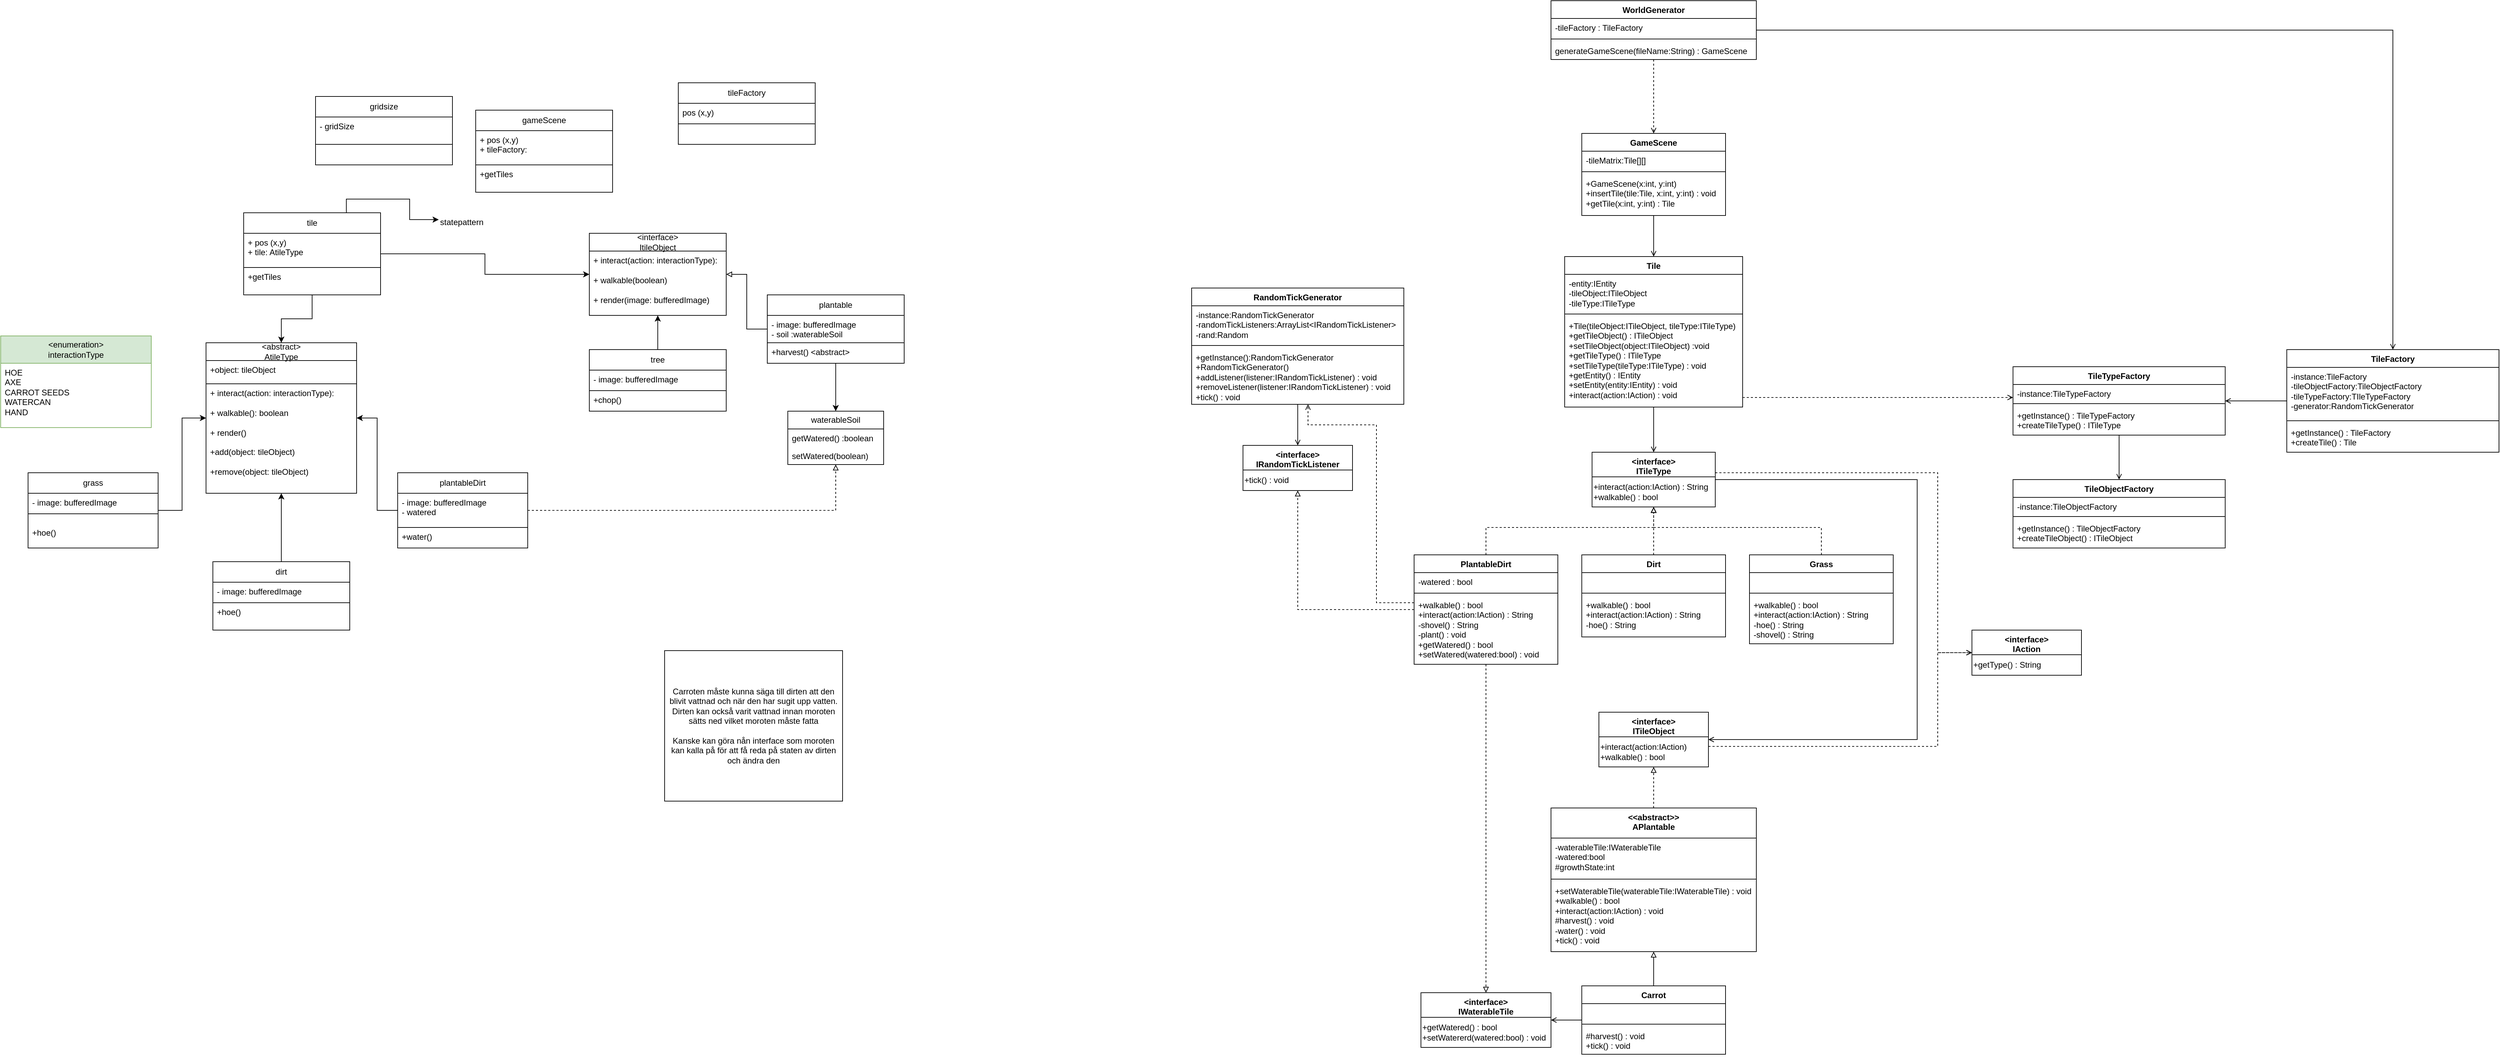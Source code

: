 <mxfile version="24.9.3">
  <diagram name="Sida-1" id="Y1j0zhgqOLCsYzoXeZtR">
    <mxGraphModel dx="4018" dy="2911" grid="1" gridSize="10" guides="1" tooltips="1" connect="1" arrows="1" fold="1" page="1" pageScale="1" pageWidth="827" pageHeight="1169" math="0" shadow="0">
      <root>
        <mxCell id="0" />
        <mxCell id="1" parent="0" />
        <mxCell id="sIzIB-XZMuE6dHfO2kSs-16" value="&lt;div&gt;&amp;lt;abstract&amp;gt;&lt;br&gt;&lt;/div&gt;&lt;div&gt;AtileType&lt;/div&gt;" style="swimlane;fontStyle=0;childLayout=stackLayout;horizontal=1;startSize=26;fillColor=none;horizontalStack=0;resizeParent=1;resizeParentMax=0;resizeLast=0;collapsible=1;marginBottom=0;whiteSpace=wrap;html=1;" parent="1" vertex="1">
          <mxGeometry x="20" y="490" width="220" height="220" as="geometry" />
        </mxCell>
        <mxCell id="sIzIB-XZMuE6dHfO2kSs-78" value="+object: tileObject" style="text;strokeColor=none;fillColor=none;align=left;verticalAlign=top;spacingLeft=4;spacingRight=4;overflow=hidden;rotatable=0;points=[[0,0.5],[1,0.5]];portConstraint=eastwest;whiteSpace=wrap;html=1;" parent="sIzIB-XZMuE6dHfO2kSs-16" vertex="1">
          <mxGeometry y="26" width="220" height="34" as="geometry" />
        </mxCell>
        <mxCell id="sIzIB-XZMuE6dHfO2kSs-17" value="+ interact(action: interactionType):&lt;div&gt;&lt;br&gt;&lt;/div&gt;&lt;div&gt;+ walkable(): boolean&lt;br&gt;&lt;/div&gt;&lt;div&gt;&lt;br&gt;&lt;/div&gt;&lt;div&gt;+ render()&lt;br&gt;&lt;/div&gt;&lt;div&gt;&lt;br&gt;&lt;/div&gt;&lt;div&gt;+add(object: tileObject)&lt;/div&gt;&lt;div&gt;&lt;br&gt;&lt;/div&gt;&lt;div&gt;+remove(object: tileObject)&lt;/div&gt;&lt;div&gt;&lt;br&gt;&lt;/div&gt;&lt;div&gt;&lt;br&gt;&lt;/div&gt;" style="text;strokeColor=default;fillColor=none;align=left;verticalAlign=top;spacingLeft=4;spacingRight=4;overflow=hidden;rotatable=0;points=[[0,0.5],[1,0.5]];portConstraint=eastwest;whiteSpace=wrap;html=1;" parent="sIzIB-XZMuE6dHfO2kSs-16" vertex="1">
          <mxGeometry y="60" width="220" height="160" as="geometry" />
        </mxCell>
        <mxCell id="sIzIB-XZMuE6dHfO2kSs-32" style="edgeStyle=orthogonalEdgeStyle;rounded=0;orthogonalLoop=1;jettySize=auto;html=1;" parent="1" source="sIzIB-XZMuE6dHfO2kSs-30" target="sIzIB-XZMuE6dHfO2kSs-16" edge="1">
          <mxGeometry relative="1" as="geometry" />
        </mxCell>
        <mxCell id="WeTuNVZqNts5gVV0klB0-11" style="edgeStyle=orthogonalEdgeStyle;rounded=0;orthogonalLoop=1;jettySize=auto;html=1;endArrow=block;endFill=0;dashed=1;" parent="1" source="sIzIB-XZMuE6dHfO2kSs-30" target="WeTuNVZqNts5gVV0klB0-5" edge="1">
          <mxGeometry relative="1" as="geometry" />
        </mxCell>
        <mxCell id="sIzIB-XZMuE6dHfO2kSs-30" value="plantableDirt" style="swimlane;fontStyle=0;childLayout=stackLayout;horizontal=1;startSize=30;fillColor=none;horizontalStack=0;resizeParent=1;resizeParentMax=0;resizeLast=0;collapsible=1;marginBottom=0;whiteSpace=wrap;html=1;" parent="1" vertex="1">
          <mxGeometry x="300" y="680" width="190" height="110" as="geometry" />
        </mxCell>
        <mxCell id="sIzIB-XZMuE6dHfO2kSs-38" value="&lt;div&gt;- image: bufferedImage&lt;/div&gt;&lt;div&gt;- watered&lt;br&gt;&lt;/div&gt;" style="text;strokeColor=default;fillColor=none;align=left;verticalAlign=top;spacingLeft=4;spacingRight=4;overflow=hidden;rotatable=0;points=[[0,0.5],[1,0.5]];portConstraint=eastwest;whiteSpace=wrap;html=1;" parent="sIzIB-XZMuE6dHfO2kSs-30" vertex="1">
          <mxGeometry y="30" width="190" height="50" as="geometry" />
        </mxCell>
        <mxCell id="sIzIB-XZMuE6dHfO2kSs-37" value="&lt;div&gt;+water()&lt;br&gt;&lt;/div&gt;&lt;div&gt;&lt;br&gt;&lt;br&gt;&lt;/div&gt;" style="text;strokeColor=default;fillColor=none;align=left;verticalAlign=top;spacingLeft=4;spacingRight=4;overflow=hidden;rotatable=0;points=[[0,0.5],[1,0.5]];portConstraint=eastwest;whiteSpace=wrap;html=1;" parent="sIzIB-XZMuE6dHfO2kSs-30" vertex="1">
          <mxGeometry y="80" width="190" height="30" as="geometry" />
        </mxCell>
        <mxCell id="sIzIB-XZMuE6dHfO2kSs-42" style="edgeStyle=orthogonalEdgeStyle;rounded=0;orthogonalLoop=1;jettySize=auto;html=1;" parent="1" source="sIzIB-XZMuE6dHfO2kSs-39" target="sIzIB-XZMuE6dHfO2kSs-16" edge="1">
          <mxGeometry relative="1" as="geometry" />
        </mxCell>
        <mxCell id="sIzIB-XZMuE6dHfO2kSs-39" value="dirt" style="swimlane;fontStyle=0;childLayout=stackLayout;horizontal=1;startSize=30;fillColor=none;horizontalStack=0;resizeParent=1;resizeParentMax=0;resizeLast=0;collapsible=1;marginBottom=0;whiteSpace=wrap;html=1;" parent="1" vertex="1">
          <mxGeometry x="30" y="810" width="200" height="100" as="geometry" />
        </mxCell>
        <mxCell id="sIzIB-XZMuE6dHfO2kSs-40" value="&lt;div&gt;- image: bufferedImage&lt;/div&gt;" style="text;strokeColor=default;fillColor=none;align=left;verticalAlign=top;spacingLeft=4;spacingRight=4;overflow=hidden;rotatable=0;points=[[0,0.5],[1,0.5]];portConstraint=eastwest;whiteSpace=wrap;html=1;" parent="sIzIB-XZMuE6dHfO2kSs-39" vertex="1">
          <mxGeometry y="30" width="200" height="30" as="geometry" />
        </mxCell>
        <mxCell id="sIzIB-XZMuE6dHfO2kSs-41" value="&lt;div&gt;+hoe()&lt;br&gt;&lt;/div&gt;&lt;div&gt;&lt;br&gt;&lt;br&gt;&lt;/div&gt;" style="text;strokeColor=default;fillColor=none;align=left;verticalAlign=top;spacingLeft=4;spacingRight=4;overflow=hidden;rotatable=0;points=[[0,0.5],[1,0.5]];portConstraint=eastwest;whiteSpace=wrap;html=1;" parent="sIzIB-XZMuE6dHfO2kSs-39" vertex="1">
          <mxGeometry y="60" width="200" height="40" as="geometry" />
        </mxCell>
        <mxCell id="sIzIB-XZMuE6dHfO2kSs-46" style="edgeStyle=orthogonalEdgeStyle;rounded=0;orthogonalLoop=1;jettySize=auto;html=1;" parent="1" source="sIzIB-XZMuE6dHfO2kSs-43" target="sIzIB-XZMuE6dHfO2kSs-16" edge="1">
          <mxGeometry relative="1" as="geometry" />
        </mxCell>
        <mxCell id="sIzIB-XZMuE6dHfO2kSs-43" value="grass" style="swimlane;fontStyle=0;childLayout=stackLayout;horizontal=1;startSize=30;fillColor=none;horizontalStack=0;resizeParent=1;resizeParentMax=0;resizeLast=0;collapsible=1;marginBottom=0;whiteSpace=wrap;html=1;" parent="1" vertex="1">
          <mxGeometry x="-240" y="680" width="190" height="110" as="geometry" />
        </mxCell>
        <mxCell id="sIzIB-XZMuE6dHfO2kSs-44" value="&lt;div&gt;- image: bufferedImage&lt;/div&gt;" style="text;strokeColor=default;fillColor=none;align=left;verticalAlign=top;spacingLeft=4;spacingRight=4;overflow=hidden;rotatable=0;points=[[0,0.5],[1,0.5]];portConstraint=eastwest;whiteSpace=wrap;html=1;" parent="sIzIB-XZMuE6dHfO2kSs-43" vertex="1">
          <mxGeometry y="30" width="190" height="30" as="geometry" />
        </mxCell>
        <mxCell id="sIzIB-XZMuE6dHfO2kSs-45" value="&lt;br&gt;&lt;div&gt;+hoe()&lt;br&gt;&lt;/div&gt;&lt;div&gt;&lt;br&gt;&lt;br&gt;&lt;/div&gt;" style="text;strokeColor=default;fillColor=none;align=left;verticalAlign=top;spacingLeft=4;spacingRight=4;overflow=hidden;rotatable=0;points=[[0,0.5],[1,0.5]];portConstraint=eastwest;whiteSpace=wrap;html=1;" parent="sIzIB-XZMuE6dHfO2kSs-43" vertex="1">
          <mxGeometry y="60" width="190" height="50" as="geometry" />
        </mxCell>
        <mxCell id="sIzIB-XZMuE6dHfO2kSs-47" value="&lt;div&gt;&amp;lt;interface&amp;gt;&lt;br&gt;&lt;/div&gt;&lt;div&gt;ItileObject&lt;/div&gt;" style="swimlane;fontStyle=0;childLayout=stackLayout;horizontal=1;startSize=26;fillColor=none;horizontalStack=0;resizeParent=1;resizeParentMax=0;resizeLast=0;collapsible=1;marginBottom=0;whiteSpace=wrap;html=1;" parent="1" vertex="1">
          <mxGeometry x="580" y="330" width="200" height="120" as="geometry" />
        </mxCell>
        <mxCell id="sIzIB-XZMuE6dHfO2kSs-48" value="+ interact(action: interactionType):&lt;div&gt;&lt;br&gt;&lt;/div&gt;&lt;div&gt;+ walkable(boolean)&lt;/div&gt;&lt;div&gt;&lt;br&gt;&lt;/div&gt;&lt;div&gt;+ render(image: bufferedImage)&lt;br&gt;&lt;/div&gt;" style="text;strokeColor=none;fillColor=none;align=left;verticalAlign=top;spacingLeft=4;spacingRight=4;overflow=hidden;rotatable=0;points=[[0,0.5],[1,0.5]];portConstraint=eastwest;whiteSpace=wrap;html=1;" parent="sIzIB-XZMuE6dHfO2kSs-47" vertex="1">
          <mxGeometry y="26" width="200" height="94" as="geometry" />
        </mxCell>
        <mxCell id="sIzIB-XZMuE6dHfO2kSs-52" style="edgeStyle=orthogonalEdgeStyle;rounded=0;orthogonalLoop=1;jettySize=auto;html=1;endArrow=block;endFill=0;" parent="1" source="sIzIB-XZMuE6dHfO2kSs-49" target="sIzIB-XZMuE6dHfO2kSs-47" edge="1">
          <mxGeometry relative="1" as="geometry" />
        </mxCell>
        <mxCell id="WeTuNVZqNts5gVV0klB0-9" style="edgeStyle=orthogonalEdgeStyle;rounded=0;orthogonalLoop=1;jettySize=auto;html=1;" parent="1" source="sIzIB-XZMuE6dHfO2kSs-49" target="WeTuNVZqNts5gVV0klB0-5" edge="1">
          <mxGeometry relative="1" as="geometry" />
        </mxCell>
        <mxCell id="sIzIB-XZMuE6dHfO2kSs-49" value="plantable" style="swimlane;fontStyle=0;childLayout=stackLayout;horizontal=1;startSize=30;fillColor=none;horizontalStack=0;resizeParent=1;resizeParentMax=0;resizeLast=0;collapsible=1;marginBottom=0;whiteSpace=wrap;html=1;" parent="1" vertex="1">
          <mxGeometry x="840" y="420" width="200" height="100" as="geometry" />
        </mxCell>
        <mxCell id="sIzIB-XZMuE6dHfO2kSs-50" value="&lt;div&gt;- image: bufferedImage&lt;/div&gt;&lt;div&gt;- soil :waterableSoil&lt;/div&gt;" style="text;strokeColor=default;fillColor=none;align=left;verticalAlign=top;spacingLeft=4;spacingRight=4;overflow=hidden;rotatable=0;points=[[0,0.5],[1,0.5]];portConstraint=eastwest;whiteSpace=wrap;html=1;" parent="sIzIB-XZMuE6dHfO2kSs-49" vertex="1">
          <mxGeometry y="30" width="200" height="40" as="geometry" />
        </mxCell>
        <mxCell id="sIzIB-XZMuE6dHfO2kSs-51" value="&lt;div&gt;+harvest() &amp;lt;abstract&amp;gt;&lt;br&gt;&lt;/div&gt;&lt;div&gt;&lt;br&gt;&lt;br&gt;&lt;/div&gt;" style="text;strokeColor=default;fillColor=none;align=left;verticalAlign=top;spacingLeft=4;spacingRight=4;overflow=hidden;rotatable=0;points=[[0,0.5],[1,0.5]];portConstraint=eastwest;whiteSpace=wrap;html=1;" parent="sIzIB-XZMuE6dHfO2kSs-49" vertex="1">
          <mxGeometry y="70" width="200" height="30" as="geometry" />
        </mxCell>
        <mxCell id="sIzIB-XZMuE6dHfO2kSs-56" style="edgeStyle=orthogonalEdgeStyle;rounded=0;orthogonalLoop=1;jettySize=auto;html=1;" parent="1" source="sIzIB-XZMuE6dHfO2kSs-53" target="sIzIB-XZMuE6dHfO2kSs-47" edge="1">
          <mxGeometry relative="1" as="geometry" />
        </mxCell>
        <mxCell id="sIzIB-XZMuE6dHfO2kSs-53" value="tree" style="swimlane;fontStyle=0;childLayout=stackLayout;horizontal=1;startSize=30;fillColor=none;horizontalStack=0;resizeParent=1;resizeParentMax=0;resizeLast=0;collapsible=1;marginBottom=0;whiteSpace=wrap;html=1;" parent="1" vertex="1">
          <mxGeometry x="580" y="500" width="200" height="90" as="geometry" />
        </mxCell>
        <mxCell id="sIzIB-XZMuE6dHfO2kSs-54" value="&lt;div&gt;- image: bufferedImage&lt;/div&gt;" style="text;strokeColor=default;fillColor=none;align=left;verticalAlign=top;spacingLeft=4;spacingRight=4;overflow=hidden;rotatable=0;points=[[0,0.5],[1,0.5]];portConstraint=eastwest;whiteSpace=wrap;html=1;" parent="sIzIB-XZMuE6dHfO2kSs-53" vertex="1">
          <mxGeometry y="30" width="200" height="30" as="geometry" />
        </mxCell>
        <mxCell id="sIzIB-XZMuE6dHfO2kSs-55" value="&lt;div&gt;+chop()&lt;br&gt;&lt;/div&gt;&lt;div&gt;&lt;br&gt;&lt;br&gt;&lt;/div&gt;" style="text;strokeColor=default;fillColor=none;align=left;verticalAlign=top;spacingLeft=4;spacingRight=4;overflow=hidden;rotatable=0;points=[[0,0.5],[1,0.5]];portConstraint=eastwest;whiteSpace=wrap;html=1;" parent="sIzIB-XZMuE6dHfO2kSs-53" vertex="1">
          <mxGeometry y="60" width="200" height="30" as="geometry" />
        </mxCell>
        <mxCell id="sIzIB-XZMuE6dHfO2kSs-57" value="&amp;lt;enumeration&amp;gt;&lt;br&gt;&lt;div&gt;interactionType&lt;/div&gt;" style="swimlane;fontStyle=0;childLayout=stackLayout;horizontal=1;startSize=40;fillColor=#d5e8d4;horizontalStack=0;resizeParent=1;resizeParentMax=0;resizeLast=0;collapsible=1;marginBottom=0;whiteSpace=wrap;html=1;strokeColor=#82b366;" parent="1" vertex="1">
          <mxGeometry x="-280" y="480" width="220" height="134" as="geometry" />
        </mxCell>
        <mxCell id="sIzIB-XZMuE6dHfO2kSs-58" value="&lt;div&gt;HOE&lt;/div&gt;&lt;div&gt;AXE&lt;/div&gt;&lt;div&gt;CARROT SEEDS&lt;/div&gt;&lt;div&gt;WATERCAN&lt;/div&gt;&lt;div&gt;HAND&lt;br&gt;&lt;/div&gt;" style="text;strokeColor=none;fillColor=none;align=left;verticalAlign=top;spacingLeft=4;spacingRight=4;overflow=hidden;rotatable=0;points=[[0,0.5],[1,0.5]];portConstraint=eastwest;whiteSpace=wrap;html=1;" parent="sIzIB-XZMuE6dHfO2kSs-57" vertex="1">
          <mxGeometry y="40" width="220" height="94" as="geometry" />
        </mxCell>
        <mxCell id="sIzIB-XZMuE6dHfO2kSs-66" value="gameScene" style="swimlane;fontStyle=0;childLayout=stackLayout;horizontal=1;startSize=30;fillColor=none;horizontalStack=0;resizeParent=1;resizeParentMax=0;resizeLast=0;collapsible=1;marginBottom=0;whiteSpace=wrap;html=1;" parent="1" vertex="1">
          <mxGeometry x="414" y="150" width="200" height="120" as="geometry" />
        </mxCell>
        <mxCell id="sIzIB-XZMuE6dHfO2kSs-67" value="&lt;div&gt;+ pos (x,y)&lt;/div&gt;&lt;div&gt;+ tileFactory:&lt;br&gt;&lt;/div&gt;" style="text;strokeColor=default;fillColor=none;align=left;verticalAlign=top;spacingLeft=4;spacingRight=4;overflow=hidden;rotatable=0;points=[[0,0.5],[1,0.5]];portConstraint=eastwest;whiteSpace=wrap;html=1;" parent="sIzIB-XZMuE6dHfO2kSs-66" vertex="1">
          <mxGeometry y="30" width="200" height="50" as="geometry" />
        </mxCell>
        <mxCell id="sIzIB-XZMuE6dHfO2kSs-68" value="&lt;div&gt;+getTiles&lt;/div&gt;&lt;div&gt;&lt;br&gt;&lt;/div&gt;" style="text;strokeColor=default;fillColor=none;align=left;verticalAlign=top;spacingLeft=4;spacingRight=4;overflow=hidden;rotatable=0;points=[[0,0.5],[1,0.5]];portConstraint=eastwest;whiteSpace=wrap;html=1;" parent="sIzIB-XZMuE6dHfO2kSs-66" vertex="1">
          <mxGeometry y="80" width="200" height="40" as="geometry" />
        </mxCell>
        <mxCell id="sIzIB-XZMuE6dHfO2kSs-69" value="gridsize" style="swimlane;fontStyle=0;childLayout=stackLayout;horizontal=1;startSize=30;fillColor=none;horizontalStack=0;resizeParent=1;resizeParentMax=0;resizeLast=0;collapsible=1;marginBottom=0;whiteSpace=wrap;html=1;" parent="1" vertex="1">
          <mxGeometry x="180" y="130" width="200" height="100" as="geometry" />
        </mxCell>
        <mxCell id="sIzIB-XZMuE6dHfO2kSs-70" value="- gridSize" style="text;strokeColor=default;fillColor=none;align=left;verticalAlign=top;spacingLeft=4;spacingRight=4;overflow=hidden;rotatable=0;points=[[0,0.5],[1,0.5]];portConstraint=eastwest;whiteSpace=wrap;html=1;" parent="sIzIB-XZMuE6dHfO2kSs-69" vertex="1">
          <mxGeometry y="30" width="200" height="40" as="geometry" />
        </mxCell>
        <mxCell id="sIzIB-XZMuE6dHfO2kSs-71" value="&lt;div&gt;&lt;br&gt;&lt;/div&gt;&lt;div&gt;&lt;br&gt;&lt;br&gt;&lt;/div&gt;" style="text;strokeColor=default;fillColor=none;align=left;verticalAlign=top;spacingLeft=4;spacingRight=4;overflow=hidden;rotatable=0;points=[[0,0.5],[1,0.5]];portConstraint=eastwest;whiteSpace=wrap;html=1;" parent="sIzIB-XZMuE6dHfO2kSs-69" vertex="1">
          <mxGeometry y="70" width="200" height="30" as="geometry" />
        </mxCell>
        <mxCell id="sIzIB-XZMuE6dHfO2kSs-72" value="tileFactory" style="swimlane;fontStyle=0;childLayout=stackLayout;horizontal=1;startSize=30;fillColor=none;horizontalStack=0;resizeParent=1;resizeParentMax=0;resizeLast=0;collapsible=1;marginBottom=0;whiteSpace=wrap;html=1;" parent="1" vertex="1">
          <mxGeometry x="710" y="110" width="200" height="90" as="geometry" />
        </mxCell>
        <mxCell id="sIzIB-XZMuE6dHfO2kSs-73" value="pos (x,y)" style="text;strokeColor=default;fillColor=none;align=left;verticalAlign=top;spacingLeft=4;spacingRight=4;overflow=hidden;rotatable=0;points=[[0,0.5],[1,0.5]];portConstraint=eastwest;whiteSpace=wrap;html=1;" parent="sIzIB-XZMuE6dHfO2kSs-72" vertex="1">
          <mxGeometry y="30" width="200" height="30" as="geometry" />
        </mxCell>
        <mxCell id="sIzIB-XZMuE6dHfO2kSs-74" value="" style="text;strokeColor=default;fillColor=none;align=left;verticalAlign=top;spacingLeft=4;spacingRight=4;overflow=hidden;rotatable=0;points=[[0,0.5],[1,0.5]];portConstraint=eastwest;whiteSpace=wrap;html=1;" parent="sIzIB-XZMuE6dHfO2kSs-72" vertex="1">
          <mxGeometry y="60" width="200" height="30" as="geometry" />
        </mxCell>
        <mxCell id="sIzIB-XZMuE6dHfO2kSs-85" style="edgeStyle=orthogonalEdgeStyle;rounded=0;orthogonalLoop=1;jettySize=auto;html=1;exitX=0.75;exitY=0;exitDx=0;exitDy=0;" parent="1" source="sIzIB-XZMuE6dHfO2kSs-82" target="sIzIB-XZMuE6dHfO2kSs-86" edge="1">
          <mxGeometry relative="1" as="geometry">
            <mxPoint x="450" y="430" as="targetPoint" />
          </mxGeometry>
        </mxCell>
        <mxCell id="sIzIB-XZMuE6dHfO2kSs-87" style="edgeStyle=orthogonalEdgeStyle;rounded=0;orthogonalLoop=1;jettySize=auto;html=1;" parent="1" source="sIzIB-XZMuE6dHfO2kSs-82" target="sIzIB-XZMuE6dHfO2kSs-16" edge="1">
          <mxGeometry relative="1" as="geometry" />
        </mxCell>
        <mxCell id="sIzIB-XZMuE6dHfO2kSs-88" style="edgeStyle=orthogonalEdgeStyle;rounded=0;orthogonalLoop=1;jettySize=auto;html=1;" parent="1" source="sIzIB-XZMuE6dHfO2kSs-82" target="sIzIB-XZMuE6dHfO2kSs-47" edge="1">
          <mxGeometry relative="1" as="geometry" />
        </mxCell>
        <mxCell id="sIzIB-XZMuE6dHfO2kSs-82" value="tile" style="swimlane;fontStyle=0;childLayout=stackLayout;horizontal=1;startSize=30;fillColor=none;horizontalStack=0;resizeParent=1;resizeParentMax=0;resizeLast=0;collapsible=1;marginBottom=0;whiteSpace=wrap;html=1;" parent="1" vertex="1">
          <mxGeometry x="75" y="300" width="200" height="120" as="geometry" />
        </mxCell>
        <mxCell id="sIzIB-XZMuE6dHfO2kSs-83" value="&lt;div&gt;+ pos (x,y)&lt;/div&gt;&lt;div&gt;+ tile: AtileType&lt;br&gt;&lt;/div&gt;" style="text;strokeColor=default;fillColor=none;align=left;verticalAlign=top;spacingLeft=4;spacingRight=4;overflow=hidden;rotatable=0;points=[[0,0.5],[1,0.5]];portConstraint=eastwest;whiteSpace=wrap;html=1;" parent="sIzIB-XZMuE6dHfO2kSs-82" vertex="1">
          <mxGeometry y="30" width="200" height="50" as="geometry" />
        </mxCell>
        <mxCell id="sIzIB-XZMuE6dHfO2kSs-84" value="&lt;div&gt;+getTiles&lt;/div&gt;&lt;div&gt;&lt;br&gt;&lt;/div&gt;" style="text;strokeColor=default;fillColor=none;align=left;verticalAlign=top;spacingLeft=4;spacingRight=4;overflow=hidden;rotatable=0;points=[[0,0.5],[1,0.5]];portConstraint=eastwest;whiteSpace=wrap;html=1;" parent="sIzIB-XZMuE6dHfO2kSs-82" vertex="1">
          <mxGeometry y="80" width="200" height="40" as="geometry" />
        </mxCell>
        <mxCell id="sIzIB-XZMuE6dHfO2kSs-86" value="statepattern" style="text;html=1;whiteSpace=wrap;overflow=hidden;rounded=0;" parent="1" vertex="1">
          <mxGeometry x="360" y="300" width="180" height="20" as="geometry" />
        </mxCell>
        <mxCell id="WeTuNVZqNts5gVV0klB0-1" value="Carroten måste kunna säga till dirten att den blivit vattnad och när den har sugit upp vatten. Dirten kan också varit vattnad innan moroten sätts ned vilket moroten måste fatta&lt;div&gt;&lt;br&gt;&lt;/div&gt;&lt;div&gt;Kanske kan göra nån interface som moroten kan kalla på för att få reda på staten av dirten och ändra den&lt;/div&gt;" style="rounded=0;whiteSpace=wrap;html=1;" parent="1" vertex="1">
          <mxGeometry x="690" y="940" width="260" height="220" as="geometry" />
        </mxCell>
        <mxCell id="WeTuNVZqNts5gVV0klB0-5" value="waterableSoil" style="swimlane;fontStyle=0;childLayout=stackLayout;horizontal=1;startSize=26;fillColor=none;horizontalStack=0;resizeParent=1;resizeParentMax=0;resizeLast=0;collapsible=1;marginBottom=0;whiteSpace=wrap;html=1;" parent="1" vertex="1">
          <mxGeometry x="870" y="590" width="140" height="78" as="geometry" />
        </mxCell>
        <mxCell id="WeTuNVZqNts5gVV0klB0-6" value="getWatered() :boolean" style="text;strokeColor=none;fillColor=none;align=left;verticalAlign=top;spacingLeft=4;spacingRight=4;overflow=hidden;rotatable=0;points=[[0,0.5],[1,0.5]];portConstraint=eastwest;whiteSpace=wrap;html=1;" parent="WeTuNVZqNts5gVV0klB0-5" vertex="1">
          <mxGeometry y="26" width="140" height="26" as="geometry" />
        </mxCell>
        <mxCell id="WeTuNVZqNts5gVV0klB0-7" value="setWatered(boolean)" style="text;strokeColor=none;fillColor=none;align=left;verticalAlign=top;spacingLeft=4;spacingRight=4;overflow=hidden;rotatable=0;points=[[0,0.5],[1,0.5]];portConstraint=eastwest;whiteSpace=wrap;html=1;" parent="WeTuNVZqNts5gVV0klB0-5" vertex="1">
          <mxGeometry y="52" width="140" height="26" as="geometry" />
        </mxCell>
        <mxCell id="nK5WX2Lo6PBQWlpcMVZI-44" style="edgeStyle=orthogonalEdgeStyle;rounded=0;orthogonalLoop=1;jettySize=auto;html=1;endArrow=open;endFill=0;" parent="1" source="nK5WX2Lo6PBQWlpcMVZI-1" target="nK5WX2Lo6PBQWlpcMVZI-5" edge="1">
          <mxGeometry relative="1" as="geometry" />
        </mxCell>
        <mxCell id="nK5WX2Lo6PBQWlpcMVZI-1" value="GameScene" style="swimlane;fontStyle=1;align=center;verticalAlign=top;childLayout=stackLayout;horizontal=1;startSize=26;horizontalStack=0;resizeParent=1;resizeParentMax=0;resizeLast=0;collapsible=1;marginBottom=0;whiteSpace=wrap;html=1;" parent="1" vertex="1">
          <mxGeometry x="2030" y="184" width="210" height="120" as="geometry" />
        </mxCell>
        <mxCell id="nK5WX2Lo6PBQWlpcMVZI-2" value="-tileMatrix:Tile[][]" style="text;strokeColor=none;fillColor=none;align=left;verticalAlign=top;spacingLeft=4;spacingRight=4;overflow=hidden;rotatable=0;points=[[0,0.5],[1,0.5]];portConstraint=eastwest;whiteSpace=wrap;html=1;" parent="nK5WX2Lo6PBQWlpcMVZI-1" vertex="1">
          <mxGeometry y="26" width="210" height="26" as="geometry" />
        </mxCell>
        <mxCell id="nK5WX2Lo6PBQWlpcMVZI-3" value="" style="line;strokeWidth=1;fillColor=none;align=left;verticalAlign=middle;spacingTop=-1;spacingLeft=3;spacingRight=3;rotatable=0;labelPosition=right;points=[];portConstraint=eastwest;strokeColor=inherit;" parent="nK5WX2Lo6PBQWlpcMVZI-1" vertex="1">
          <mxGeometry y="52" width="210" height="8" as="geometry" />
        </mxCell>
        <mxCell id="nK5WX2Lo6PBQWlpcMVZI-4" value="+GameScene(x:int, y:int)&lt;div&gt;+insertTile(tile:Tile, x:int, y:int) : void&lt;/div&gt;&lt;div&gt;+getTile(x:int, y:int) : Tile&lt;/div&gt;" style="text;strokeColor=none;fillColor=none;align=left;verticalAlign=top;spacingLeft=4;spacingRight=4;overflow=hidden;rotatable=0;points=[[0,0.5],[1,0.5]];portConstraint=eastwest;whiteSpace=wrap;html=1;" parent="nK5WX2Lo6PBQWlpcMVZI-1" vertex="1">
          <mxGeometry y="60" width="210" height="60" as="geometry" />
        </mxCell>
        <mxCell id="nK5WX2Lo6PBQWlpcMVZI-48" style="edgeStyle=orthogonalEdgeStyle;rounded=0;orthogonalLoop=1;jettySize=auto;html=1;endArrow=open;endFill=0;" parent="1" source="nK5WX2Lo6PBQWlpcMVZI-5" target="nK5WX2Lo6PBQWlpcMVZI-18" edge="1">
          <mxGeometry relative="1" as="geometry" />
        </mxCell>
        <mxCell id="5G94WC8Hx6DRHlGbLjIm-7" style="edgeStyle=orthogonalEdgeStyle;rounded=0;orthogonalLoop=1;jettySize=auto;html=1;endArrow=open;endFill=0;dashed=1;" edge="1" parent="1" source="nK5WX2Lo6PBQWlpcMVZI-5" target="nK5WX2Lo6PBQWlpcMVZI-66">
          <mxGeometry relative="1" as="geometry">
            <Array as="points">
              <mxPoint x="2410" y="570" />
              <mxPoint x="2410" y="570" />
            </Array>
          </mxGeometry>
        </mxCell>
        <mxCell id="nK5WX2Lo6PBQWlpcMVZI-5" value="Tile" style="swimlane;fontStyle=1;align=center;verticalAlign=top;childLayout=stackLayout;horizontal=1;startSize=26;horizontalStack=0;resizeParent=1;resizeParentMax=0;resizeLast=0;collapsible=1;marginBottom=0;whiteSpace=wrap;html=1;" parent="1" vertex="1">
          <mxGeometry x="2005" y="364" width="260" height="220" as="geometry" />
        </mxCell>
        <mxCell id="nK5WX2Lo6PBQWlpcMVZI-6" value="-entity:IEntity&lt;div&gt;-tileObject:ITileObject&lt;/div&gt;&lt;div&gt;-tileType:ITileType&lt;/div&gt;" style="text;strokeColor=none;fillColor=none;align=left;verticalAlign=top;spacingLeft=4;spacingRight=4;overflow=hidden;rotatable=0;points=[[0,0.5],[1,0.5]];portConstraint=eastwest;whiteSpace=wrap;html=1;" parent="nK5WX2Lo6PBQWlpcMVZI-5" vertex="1">
          <mxGeometry y="26" width="260" height="54" as="geometry" />
        </mxCell>
        <mxCell id="nK5WX2Lo6PBQWlpcMVZI-7" value="" style="line;strokeWidth=1;fillColor=none;align=left;verticalAlign=middle;spacingTop=-1;spacingLeft=3;spacingRight=3;rotatable=0;labelPosition=right;points=[];portConstraint=eastwest;strokeColor=inherit;" parent="nK5WX2Lo6PBQWlpcMVZI-5" vertex="1">
          <mxGeometry y="80" width="260" height="8" as="geometry" />
        </mxCell>
        <mxCell id="nK5WX2Lo6PBQWlpcMVZI-8" value="+Tile(tileObject:ITileObject, tileType:ITileType)&lt;div&gt;+getTileObject() : ITileObject&lt;/div&gt;&lt;div&gt;+setTileObject(object:ITileObject) :void&lt;/div&gt;&lt;div&gt;+getTileType() : ITileType&lt;/div&gt;&lt;div&gt;+setTileType(tileType:ITileType) : void&lt;/div&gt;&lt;div&gt;+getEntity() : IEntity&lt;/div&gt;&lt;div&gt;+setEntity(entity:IEntity) : void&lt;/div&gt;&lt;div&gt;+interact(action:IAction) : void&lt;/div&gt;" style="text;strokeColor=none;fillColor=none;align=left;verticalAlign=top;spacingLeft=4;spacingRight=4;overflow=hidden;rotatable=0;points=[[0,0.5],[1,0.5]];portConstraint=eastwest;whiteSpace=wrap;html=1;" parent="nK5WX2Lo6PBQWlpcMVZI-5" vertex="1">
          <mxGeometry y="88" width="260" height="132" as="geometry" />
        </mxCell>
        <mxCell id="nK5WX2Lo6PBQWlpcMVZI-9" value="&amp;lt;interface&amp;gt;&lt;div&gt;IAction&lt;/div&gt;" style="swimlane;fontStyle=1;align=center;verticalAlign=top;childLayout=stackLayout;horizontal=1;startSize=36;horizontalStack=0;resizeParent=1;resizeParentMax=0;resizeLast=0;collapsible=1;marginBottom=0;whiteSpace=wrap;html=1;" parent="1" vertex="1">
          <mxGeometry x="2600" y="910" width="160" height="66" as="geometry" />
        </mxCell>
        <mxCell id="nK5WX2Lo6PBQWlpcMVZI-13" value="+getType() : String" style="text;html=1;align=left;verticalAlign=middle;whiteSpace=wrap;rounded=0;" parent="nK5WX2Lo6PBQWlpcMVZI-9" vertex="1">
          <mxGeometry y="36" width="160" height="30" as="geometry" />
        </mxCell>
        <mxCell id="5G94WC8Hx6DRHlGbLjIm-16" style="edgeStyle=orthogonalEdgeStyle;rounded=0;orthogonalLoop=1;jettySize=auto;html=1;dashed=1;endArrow=open;endFill=0;" edge="1" parent="1" source="nK5WX2Lo6PBQWlpcMVZI-16" target="nK5WX2Lo6PBQWlpcMVZI-9">
          <mxGeometry relative="1" as="geometry">
            <Array as="points">
              <mxPoint x="2550" y="1080" />
              <mxPoint x="2550" y="943" />
            </Array>
          </mxGeometry>
        </mxCell>
        <mxCell id="nK5WX2Lo6PBQWlpcMVZI-16" value="&amp;lt;interface&amp;gt;&lt;div&gt;ITileObject&lt;/div&gt;" style="swimlane;fontStyle=1;align=center;verticalAlign=top;childLayout=stackLayout;horizontal=1;startSize=36;horizontalStack=0;resizeParent=1;resizeParentMax=0;resizeLast=0;collapsible=1;marginBottom=0;whiteSpace=wrap;html=1;" parent="1" vertex="1">
          <mxGeometry x="2055" y="1030" width="160" height="80" as="geometry" />
        </mxCell>
        <mxCell id="nK5WX2Lo6PBQWlpcMVZI-17" value="+interact(action:IAction)&lt;div&gt;+walkable() : bool&lt;/div&gt;" style="text;html=1;align=left;verticalAlign=middle;whiteSpace=wrap;rounded=0;" parent="nK5WX2Lo6PBQWlpcMVZI-16" vertex="1">
          <mxGeometry y="36" width="160" height="44" as="geometry" />
        </mxCell>
        <mxCell id="5G94WC8Hx6DRHlGbLjIm-2" style="edgeStyle=orthogonalEdgeStyle;rounded=0;orthogonalLoop=1;jettySize=auto;html=1;endArrow=open;endFill=0;" edge="1" parent="1" source="nK5WX2Lo6PBQWlpcMVZI-18" target="nK5WX2Lo6PBQWlpcMVZI-16">
          <mxGeometry relative="1" as="geometry">
            <Array as="points">
              <mxPoint x="2520" y="690" />
              <mxPoint x="2520" y="1070" />
            </Array>
          </mxGeometry>
        </mxCell>
        <mxCell id="5G94WC8Hx6DRHlGbLjIm-15" style="edgeStyle=orthogonalEdgeStyle;rounded=0;orthogonalLoop=1;jettySize=auto;html=1;dashed=1;endArrow=open;endFill=0;" edge="1" parent="1" source="nK5WX2Lo6PBQWlpcMVZI-18" target="nK5WX2Lo6PBQWlpcMVZI-9">
          <mxGeometry relative="1" as="geometry">
            <Array as="points">
              <mxPoint x="2550" y="680" />
              <mxPoint x="2550" y="943" />
            </Array>
          </mxGeometry>
        </mxCell>
        <mxCell id="nK5WX2Lo6PBQWlpcMVZI-18" value="&amp;lt;interface&amp;gt;&lt;div&gt;ITileType&lt;/div&gt;" style="swimlane;fontStyle=1;align=center;verticalAlign=top;childLayout=stackLayout;horizontal=1;startSize=36;horizontalStack=0;resizeParent=1;resizeParentMax=0;resizeLast=0;collapsible=1;marginBottom=0;whiteSpace=wrap;html=1;" parent="1" vertex="1">
          <mxGeometry x="2045" y="650" width="180" height="80" as="geometry" />
        </mxCell>
        <mxCell id="nK5WX2Lo6PBQWlpcMVZI-19" value="+interact(action:IAction) : String&lt;div&gt;+walkable() : bool&lt;/div&gt;" style="text;html=1;align=left;verticalAlign=middle;whiteSpace=wrap;rounded=0;" parent="nK5WX2Lo6PBQWlpcMVZI-18" vertex="1">
          <mxGeometry y="36" width="180" height="44" as="geometry" />
        </mxCell>
        <mxCell id="nK5WX2Lo6PBQWlpcMVZI-20" value="&amp;lt;interface&amp;gt;&lt;div&gt;IRandomTickListener&lt;/div&gt;" style="swimlane;fontStyle=1;align=center;verticalAlign=top;childLayout=stackLayout;horizontal=1;startSize=36;horizontalStack=0;resizeParent=1;resizeParentMax=0;resizeLast=0;collapsible=1;marginBottom=0;whiteSpace=wrap;html=1;" parent="1" vertex="1">
          <mxGeometry x="1535" y="640" width="160" height="66" as="geometry" />
        </mxCell>
        <mxCell id="nK5WX2Lo6PBQWlpcMVZI-21" value="+tick() : void" style="text;html=1;align=left;verticalAlign=middle;whiteSpace=wrap;rounded=0;" parent="nK5WX2Lo6PBQWlpcMVZI-20" vertex="1">
          <mxGeometry y="36" width="160" height="30" as="geometry" />
        </mxCell>
        <mxCell id="nK5WX2Lo6PBQWlpcMVZI-22" value="&amp;lt;interface&amp;gt;&lt;div&gt;IWaterableTile&lt;/div&gt;" style="swimlane;fontStyle=1;align=center;verticalAlign=top;childLayout=stackLayout;horizontal=1;startSize=36;horizontalStack=0;resizeParent=1;resizeParentMax=0;resizeLast=0;collapsible=1;marginBottom=0;whiteSpace=wrap;html=1;" parent="1" vertex="1">
          <mxGeometry x="1795" y="1440" width="190" height="80" as="geometry" />
        </mxCell>
        <mxCell id="nK5WX2Lo6PBQWlpcMVZI-23" value="+getWatered() : bool&lt;div&gt;+setWatererd(watered:bool) : void&lt;/div&gt;" style="text;html=1;align=left;verticalAlign=middle;whiteSpace=wrap;rounded=0;" parent="nK5WX2Lo6PBQWlpcMVZI-22" vertex="1">
          <mxGeometry y="36" width="190" height="44" as="geometry" />
        </mxCell>
        <mxCell id="nK5WX2Lo6PBQWlpcMVZI-46" style="edgeStyle=orthogonalEdgeStyle;rounded=0;orthogonalLoop=1;jettySize=auto;html=1;endArrow=block;endFill=0;dashed=1;" parent="1" source="nK5WX2Lo6PBQWlpcMVZI-24" target="nK5WX2Lo6PBQWlpcMVZI-16" edge="1">
          <mxGeometry relative="1" as="geometry" />
        </mxCell>
        <mxCell id="nK5WX2Lo6PBQWlpcMVZI-24" value="&amp;lt;&amp;lt;abstract&amp;gt;&amp;gt;&lt;div&gt;APlantable&lt;/div&gt;" style="swimlane;fontStyle=1;align=center;verticalAlign=top;childLayout=stackLayout;horizontal=1;startSize=44;horizontalStack=0;resizeParent=1;resizeParentMax=0;resizeLast=0;collapsible=1;marginBottom=0;whiteSpace=wrap;html=1;" parent="1" vertex="1">
          <mxGeometry x="1985" y="1170" width="300" height="210" as="geometry" />
        </mxCell>
        <mxCell id="nK5WX2Lo6PBQWlpcMVZI-25" value="-waterableTile:IWaterableTile&lt;div&gt;-watered:bool&lt;/div&gt;&lt;div&gt;#growthState:int&lt;/div&gt;" style="text;strokeColor=none;fillColor=none;align=left;verticalAlign=top;spacingLeft=4;spacingRight=4;overflow=hidden;rotatable=0;points=[[0,0.5],[1,0.5]];portConstraint=eastwest;whiteSpace=wrap;html=1;" parent="nK5WX2Lo6PBQWlpcMVZI-24" vertex="1">
          <mxGeometry y="44" width="300" height="56" as="geometry" />
        </mxCell>
        <mxCell id="nK5WX2Lo6PBQWlpcMVZI-26" value="" style="line;strokeWidth=1;fillColor=none;align=left;verticalAlign=middle;spacingTop=-1;spacingLeft=3;spacingRight=3;rotatable=0;labelPosition=right;points=[];portConstraint=eastwest;strokeColor=inherit;" parent="nK5WX2Lo6PBQWlpcMVZI-24" vertex="1">
          <mxGeometry y="100" width="300" height="8" as="geometry" />
        </mxCell>
        <mxCell id="nK5WX2Lo6PBQWlpcMVZI-27" value="+setWaterableTile(waterableTile:IWaterableTile) : void&lt;div&gt;+walkable() : bool&lt;/div&gt;&lt;div&gt;+interact(action:IAction) : void&lt;/div&gt;&lt;div&gt;#harvest() : void&lt;/div&gt;&lt;div&gt;-water() : void&lt;/div&gt;&lt;div&gt;+tick() : void&lt;/div&gt;" style="text;strokeColor=none;fillColor=none;align=left;verticalAlign=top;spacingLeft=4;spacingRight=4;overflow=hidden;rotatable=0;points=[[0,0.5],[1,0.5]];portConstraint=eastwest;whiteSpace=wrap;html=1;" parent="nK5WX2Lo6PBQWlpcMVZI-24" vertex="1">
          <mxGeometry y="108" width="300" height="102" as="geometry" />
        </mxCell>
        <mxCell id="nK5WX2Lo6PBQWlpcMVZI-47" style="edgeStyle=orthogonalEdgeStyle;rounded=0;orthogonalLoop=1;jettySize=auto;html=1;endArrow=block;endFill=0;" parent="1" source="nK5WX2Lo6PBQWlpcMVZI-28" target="nK5WX2Lo6PBQWlpcMVZI-24" edge="1">
          <mxGeometry relative="1" as="geometry" />
        </mxCell>
        <mxCell id="nK5WX2Lo6PBQWlpcMVZI-54" style="edgeStyle=orthogonalEdgeStyle;rounded=0;orthogonalLoop=1;jettySize=auto;html=1;endArrow=open;endFill=0;" parent="1" source="nK5WX2Lo6PBQWlpcMVZI-28" target="nK5WX2Lo6PBQWlpcMVZI-22" edge="1">
          <mxGeometry relative="1" as="geometry" />
        </mxCell>
        <mxCell id="nK5WX2Lo6PBQWlpcMVZI-28" value="Carrot" style="swimlane;fontStyle=1;align=center;verticalAlign=top;childLayout=stackLayout;horizontal=1;startSize=26;horizontalStack=0;resizeParent=1;resizeParentMax=0;resizeLast=0;collapsible=1;marginBottom=0;whiteSpace=wrap;html=1;" parent="1" vertex="1">
          <mxGeometry x="2030" y="1430" width="210" height="100" as="geometry" />
        </mxCell>
        <mxCell id="nK5WX2Lo6PBQWlpcMVZI-29" value="&amp;nbsp;" style="text;strokeColor=none;fillColor=none;align=left;verticalAlign=top;spacingLeft=4;spacingRight=4;overflow=hidden;rotatable=0;points=[[0,0.5],[1,0.5]];portConstraint=eastwest;whiteSpace=wrap;html=1;" parent="nK5WX2Lo6PBQWlpcMVZI-28" vertex="1">
          <mxGeometry y="26" width="210" height="26" as="geometry" />
        </mxCell>
        <mxCell id="nK5WX2Lo6PBQWlpcMVZI-30" value="" style="line;strokeWidth=1;fillColor=none;align=left;verticalAlign=middle;spacingTop=-1;spacingLeft=3;spacingRight=3;rotatable=0;labelPosition=right;points=[];portConstraint=eastwest;strokeColor=inherit;" parent="nK5WX2Lo6PBQWlpcMVZI-28" vertex="1">
          <mxGeometry y="52" width="210" height="8" as="geometry" />
        </mxCell>
        <mxCell id="nK5WX2Lo6PBQWlpcMVZI-31" value="#harvest() : void&lt;div&gt;+tick() : void&lt;/div&gt;" style="text;strokeColor=none;fillColor=none;align=left;verticalAlign=top;spacingLeft=4;spacingRight=4;overflow=hidden;rotatable=0;points=[[0,0.5],[1,0.5]];portConstraint=eastwest;whiteSpace=wrap;html=1;" parent="nK5WX2Lo6PBQWlpcMVZI-28" vertex="1">
          <mxGeometry y="60" width="210" height="40" as="geometry" />
        </mxCell>
        <mxCell id="nK5WX2Lo6PBQWlpcMVZI-51" style="edgeStyle=orthogonalEdgeStyle;rounded=0;orthogonalLoop=1;jettySize=auto;html=1;dashed=1;endArrow=block;endFill=0;" parent="1" source="nK5WX2Lo6PBQWlpcMVZI-32" target="nK5WX2Lo6PBQWlpcMVZI-18" edge="1">
          <mxGeometry relative="1" as="geometry" />
        </mxCell>
        <mxCell id="nK5WX2Lo6PBQWlpcMVZI-32" value="Dirt" style="swimlane;fontStyle=1;align=center;verticalAlign=top;childLayout=stackLayout;horizontal=1;startSize=26;horizontalStack=0;resizeParent=1;resizeParentMax=0;resizeLast=0;collapsible=1;marginBottom=0;whiteSpace=wrap;html=1;" parent="1" vertex="1">
          <mxGeometry x="2030" y="800" width="210" height="120" as="geometry" />
        </mxCell>
        <mxCell id="nK5WX2Lo6PBQWlpcMVZI-33" value="&amp;nbsp;" style="text;strokeColor=none;fillColor=none;align=left;verticalAlign=top;spacingLeft=4;spacingRight=4;overflow=hidden;rotatable=0;points=[[0,0.5],[1,0.5]];portConstraint=eastwest;whiteSpace=wrap;html=1;" parent="nK5WX2Lo6PBQWlpcMVZI-32" vertex="1">
          <mxGeometry y="26" width="210" height="26" as="geometry" />
        </mxCell>
        <mxCell id="nK5WX2Lo6PBQWlpcMVZI-34" value="" style="line;strokeWidth=1;fillColor=none;align=left;verticalAlign=middle;spacingTop=-1;spacingLeft=3;spacingRight=3;rotatable=0;labelPosition=right;points=[];portConstraint=eastwest;strokeColor=inherit;" parent="nK5WX2Lo6PBQWlpcMVZI-32" vertex="1">
          <mxGeometry y="52" width="210" height="8" as="geometry" />
        </mxCell>
        <mxCell id="nK5WX2Lo6PBQWlpcMVZI-35" value="+walkable() : bool&lt;div&gt;+interact(action:IAction) : String&lt;/div&gt;&lt;div&gt;-hoe() : String&lt;/div&gt;" style="text;strokeColor=none;fillColor=none;align=left;verticalAlign=top;spacingLeft=4;spacingRight=4;overflow=hidden;rotatable=0;points=[[0,0.5],[1,0.5]];portConstraint=eastwest;whiteSpace=wrap;html=1;" parent="nK5WX2Lo6PBQWlpcMVZI-32" vertex="1">
          <mxGeometry y="60" width="210" height="60" as="geometry" />
        </mxCell>
        <mxCell id="nK5WX2Lo6PBQWlpcMVZI-52" style="edgeStyle=orthogonalEdgeStyle;rounded=0;orthogonalLoop=1;jettySize=auto;html=1;endArrow=block;endFill=0;dashed=1;" parent="1" source="nK5WX2Lo6PBQWlpcMVZI-36" target="nK5WX2Lo6PBQWlpcMVZI-18" edge="1">
          <mxGeometry relative="1" as="geometry">
            <Array as="points">
              <mxPoint x="2380" y="760" />
              <mxPoint x="2135" y="760" />
            </Array>
          </mxGeometry>
        </mxCell>
        <mxCell id="nK5WX2Lo6PBQWlpcMVZI-36" value="Grass" style="swimlane;fontStyle=1;align=center;verticalAlign=top;childLayout=stackLayout;horizontal=1;startSize=26;horizontalStack=0;resizeParent=1;resizeParentMax=0;resizeLast=0;collapsible=1;marginBottom=0;whiteSpace=wrap;html=1;" parent="1" vertex="1">
          <mxGeometry x="2275" y="800" width="210" height="130" as="geometry" />
        </mxCell>
        <mxCell id="nK5WX2Lo6PBQWlpcMVZI-37" value="&amp;nbsp;" style="text;strokeColor=none;fillColor=none;align=left;verticalAlign=top;spacingLeft=4;spacingRight=4;overflow=hidden;rotatable=0;points=[[0,0.5],[1,0.5]];portConstraint=eastwest;whiteSpace=wrap;html=1;" parent="nK5WX2Lo6PBQWlpcMVZI-36" vertex="1">
          <mxGeometry y="26" width="210" height="26" as="geometry" />
        </mxCell>
        <mxCell id="nK5WX2Lo6PBQWlpcMVZI-38" value="" style="line;strokeWidth=1;fillColor=none;align=left;verticalAlign=middle;spacingTop=-1;spacingLeft=3;spacingRight=3;rotatable=0;labelPosition=right;points=[];portConstraint=eastwest;strokeColor=inherit;" parent="nK5WX2Lo6PBQWlpcMVZI-36" vertex="1">
          <mxGeometry y="52" width="210" height="8" as="geometry" />
        </mxCell>
        <mxCell id="nK5WX2Lo6PBQWlpcMVZI-39" value="+walkable() : bool&lt;div&gt;+interact(action:IAction) : String&lt;/div&gt;&lt;div&gt;-hoe() : String&lt;/div&gt;&lt;div&gt;-shovel() : String&lt;/div&gt;" style="text;strokeColor=none;fillColor=none;align=left;verticalAlign=top;spacingLeft=4;spacingRight=4;overflow=hidden;rotatable=0;points=[[0,0.5],[1,0.5]];portConstraint=eastwest;whiteSpace=wrap;html=1;" parent="nK5WX2Lo6PBQWlpcMVZI-36" vertex="1">
          <mxGeometry y="60" width="210" height="70" as="geometry" />
        </mxCell>
        <mxCell id="nK5WX2Lo6PBQWlpcMVZI-50" style="edgeStyle=orthogonalEdgeStyle;rounded=0;orthogonalLoop=1;jettySize=auto;html=1;dashed=1;endArrow=block;endFill=0;" parent="1" source="nK5WX2Lo6PBQWlpcMVZI-40" target="nK5WX2Lo6PBQWlpcMVZI-18" edge="1">
          <mxGeometry relative="1" as="geometry">
            <Array as="points">
              <mxPoint x="1890" y="760" />
              <mxPoint x="2135" y="760" />
            </Array>
          </mxGeometry>
        </mxCell>
        <mxCell id="5G94WC8Hx6DRHlGbLjIm-1" style="edgeStyle=orthogonalEdgeStyle;rounded=0;orthogonalLoop=1;jettySize=auto;html=1;endArrow=block;endFill=0;dashed=1;" edge="1" parent="1" source="nK5WX2Lo6PBQWlpcMVZI-40" target="nK5WX2Lo6PBQWlpcMVZI-22">
          <mxGeometry relative="1" as="geometry" />
        </mxCell>
        <mxCell id="5G94WC8Hx6DRHlGbLjIm-5" style="edgeStyle=orthogonalEdgeStyle;rounded=0;orthogonalLoop=1;jettySize=auto;html=1;endArrow=block;endFill=0;dashed=1;" edge="1" parent="1" source="nK5WX2Lo6PBQWlpcMVZI-40" target="nK5WX2Lo6PBQWlpcMVZI-20">
          <mxGeometry relative="1" as="geometry" />
        </mxCell>
        <mxCell id="5G94WC8Hx6DRHlGbLjIm-6" style="edgeStyle=orthogonalEdgeStyle;rounded=0;orthogonalLoop=1;jettySize=auto;html=1;endArrow=open;endFill=0;dashed=1;" edge="1" parent="1" source="nK5WX2Lo6PBQWlpcMVZI-40" target="nK5WX2Lo6PBQWlpcMVZI-56">
          <mxGeometry relative="1" as="geometry">
            <Array as="points">
              <mxPoint x="1730" y="870" />
              <mxPoint x="1730" y="610" />
              <mxPoint x="1630" y="610" />
            </Array>
          </mxGeometry>
        </mxCell>
        <mxCell id="nK5WX2Lo6PBQWlpcMVZI-40" value="PlantableDirt" style="swimlane;fontStyle=1;align=center;verticalAlign=top;childLayout=stackLayout;horizontal=1;startSize=26;horizontalStack=0;resizeParent=1;resizeParentMax=0;resizeLast=0;collapsible=1;marginBottom=0;whiteSpace=wrap;html=1;" parent="1" vertex="1">
          <mxGeometry x="1785" y="800" width="210" height="160" as="geometry" />
        </mxCell>
        <mxCell id="nK5WX2Lo6PBQWlpcMVZI-41" value="-watered : bool" style="text;strokeColor=none;fillColor=none;align=left;verticalAlign=top;spacingLeft=4;spacingRight=4;overflow=hidden;rotatable=0;points=[[0,0.5],[1,0.5]];portConstraint=eastwest;whiteSpace=wrap;html=1;" parent="nK5WX2Lo6PBQWlpcMVZI-40" vertex="1">
          <mxGeometry y="26" width="210" height="26" as="geometry" />
        </mxCell>
        <mxCell id="nK5WX2Lo6PBQWlpcMVZI-42" value="" style="line;strokeWidth=1;fillColor=none;align=left;verticalAlign=middle;spacingTop=-1;spacingLeft=3;spacingRight=3;rotatable=0;labelPosition=right;points=[];portConstraint=eastwest;strokeColor=inherit;" parent="nK5WX2Lo6PBQWlpcMVZI-40" vertex="1">
          <mxGeometry y="52" width="210" height="8" as="geometry" />
        </mxCell>
        <mxCell id="nK5WX2Lo6PBQWlpcMVZI-43" value="+walkable() : bool&lt;div&gt;+interact(action:IAction) : String&lt;/div&gt;&lt;div&gt;-shovel() : String&lt;/div&gt;&lt;div&gt;-plant() : void&lt;/div&gt;&lt;div&gt;+getWatered() : bool&lt;/div&gt;&lt;div&gt;+setWatered(watered:bool) : void&lt;/div&gt;" style="text;strokeColor=none;fillColor=none;align=left;verticalAlign=top;spacingLeft=4;spacingRight=4;overflow=hidden;rotatable=0;points=[[0,0.5],[1,0.5]];portConstraint=eastwest;whiteSpace=wrap;html=1;" parent="nK5WX2Lo6PBQWlpcMVZI-40" vertex="1">
          <mxGeometry y="60" width="210" height="100" as="geometry" />
        </mxCell>
        <mxCell id="nK5WX2Lo6PBQWlpcMVZI-61" style="edgeStyle=orthogonalEdgeStyle;rounded=0;orthogonalLoop=1;jettySize=auto;html=1;endArrow=open;endFill=0;" parent="1" source="nK5WX2Lo6PBQWlpcMVZI-56" target="nK5WX2Lo6PBQWlpcMVZI-20" edge="1">
          <mxGeometry relative="1" as="geometry" />
        </mxCell>
        <mxCell id="nK5WX2Lo6PBQWlpcMVZI-56" value="RandomTickGenerator" style="swimlane;fontStyle=1;align=center;verticalAlign=top;childLayout=stackLayout;horizontal=1;startSize=26;horizontalStack=0;resizeParent=1;resizeParentMax=0;resizeLast=0;collapsible=1;marginBottom=0;whiteSpace=wrap;html=1;" parent="1" vertex="1">
          <mxGeometry x="1460" y="410" width="310" height="170" as="geometry" />
        </mxCell>
        <mxCell id="nK5WX2Lo6PBQWlpcMVZI-57" value="-instance:RandomTickGenerator&lt;div&gt;-randomTickListeners:ArrayList&amp;lt;IRandomTickListener&amp;gt;&lt;/div&gt;&lt;div&gt;-rand:Random&lt;/div&gt;" style="text;strokeColor=none;fillColor=none;align=left;verticalAlign=top;spacingLeft=4;spacingRight=4;overflow=hidden;rotatable=0;points=[[0,0.5],[1,0.5]];portConstraint=eastwest;whiteSpace=wrap;html=1;" parent="nK5WX2Lo6PBQWlpcMVZI-56" vertex="1">
          <mxGeometry y="26" width="310" height="54" as="geometry" />
        </mxCell>
        <mxCell id="nK5WX2Lo6PBQWlpcMVZI-58" value="" style="line;strokeWidth=1;fillColor=none;align=left;verticalAlign=middle;spacingTop=-1;spacingLeft=3;spacingRight=3;rotatable=0;labelPosition=right;points=[];portConstraint=eastwest;strokeColor=inherit;" parent="nK5WX2Lo6PBQWlpcMVZI-56" vertex="1">
          <mxGeometry y="80" width="310" height="8" as="geometry" />
        </mxCell>
        <mxCell id="nK5WX2Lo6PBQWlpcMVZI-59" value="+getInstance():RandomTickGenerator&lt;div&gt;+RandomTickGenerator()&lt;/div&gt;&lt;div&gt;+addListener(listener:IRandomTickListener) : void&lt;/div&gt;&lt;div&gt;+removeListener(listener:IRandomTickListener) : void&lt;/div&gt;&lt;div&gt;+tick() : void&lt;/div&gt;" style="text;strokeColor=none;fillColor=none;align=left;verticalAlign=top;spacingLeft=4;spacingRight=4;overflow=hidden;rotatable=0;points=[[0,0.5],[1,0.5]];portConstraint=eastwest;whiteSpace=wrap;html=1;" parent="nK5WX2Lo6PBQWlpcMVZI-56" vertex="1">
          <mxGeometry y="88" width="310" height="82" as="geometry" />
        </mxCell>
        <mxCell id="5G94WC8Hx6DRHlGbLjIm-3" style="edgeStyle=orthogonalEdgeStyle;rounded=0;orthogonalLoop=1;jettySize=auto;html=1;endArrow=open;endFill=0;" edge="1" parent="1" source="nK5WX2Lo6PBQWlpcMVZI-62" target="nK5WX2Lo6PBQWlpcMVZI-66">
          <mxGeometry relative="1" as="geometry" />
        </mxCell>
        <mxCell id="nK5WX2Lo6PBQWlpcMVZI-62" value="TileFactory" style="swimlane;fontStyle=1;align=center;verticalAlign=top;childLayout=stackLayout;horizontal=1;startSize=26;horizontalStack=0;resizeParent=1;resizeParentMax=0;resizeLast=0;collapsible=1;marginBottom=0;whiteSpace=wrap;html=1;" parent="1" vertex="1">
          <mxGeometry x="3060" y="500" width="310" height="150" as="geometry" />
        </mxCell>
        <mxCell id="nK5WX2Lo6PBQWlpcMVZI-63" value="-instance:TileFactory&lt;div&gt;-tileObjectFactory:TileObjectFactory&lt;/div&gt;&lt;div&gt;-tileTypeFactory:TIleTypeFactory&lt;/div&gt;&lt;div&gt;-generator:RandomTickGenerator&lt;/div&gt;" style="text;strokeColor=none;fillColor=none;align=left;verticalAlign=top;spacingLeft=4;spacingRight=4;overflow=hidden;rotatable=0;points=[[0,0.5],[1,0.5]];portConstraint=eastwest;whiteSpace=wrap;html=1;" parent="nK5WX2Lo6PBQWlpcMVZI-62" vertex="1">
          <mxGeometry y="26" width="310" height="74" as="geometry" />
        </mxCell>
        <mxCell id="nK5WX2Lo6PBQWlpcMVZI-64" value="" style="line;strokeWidth=1;fillColor=none;align=left;verticalAlign=middle;spacingTop=-1;spacingLeft=3;spacingRight=3;rotatable=0;labelPosition=right;points=[];portConstraint=eastwest;strokeColor=inherit;" parent="nK5WX2Lo6PBQWlpcMVZI-62" vertex="1">
          <mxGeometry y="100" width="310" height="8" as="geometry" />
        </mxCell>
        <mxCell id="nK5WX2Lo6PBQWlpcMVZI-65" value="+getInstance() : TileFactory&lt;div&gt;+createTile() : Tile&lt;/div&gt;" style="text;strokeColor=none;fillColor=none;align=left;verticalAlign=top;spacingLeft=4;spacingRight=4;overflow=hidden;rotatable=0;points=[[0,0.5],[1,0.5]];portConstraint=eastwest;whiteSpace=wrap;html=1;" parent="nK5WX2Lo6PBQWlpcMVZI-62" vertex="1">
          <mxGeometry y="108" width="310" height="42" as="geometry" />
        </mxCell>
        <mxCell id="5G94WC8Hx6DRHlGbLjIm-4" style="edgeStyle=orthogonalEdgeStyle;rounded=0;orthogonalLoop=1;jettySize=auto;html=1;endArrow=open;endFill=0;" edge="1" parent="1" source="nK5WX2Lo6PBQWlpcMVZI-66" target="nK5WX2Lo6PBQWlpcMVZI-70">
          <mxGeometry relative="1" as="geometry" />
        </mxCell>
        <mxCell id="nK5WX2Lo6PBQWlpcMVZI-66" value="TileTypeFactory" style="swimlane;fontStyle=1;align=center;verticalAlign=top;childLayout=stackLayout;horizontal=1;startSize=26;horizontalStack=0;resizeParent=1;resizeParentMax=0;resizeLast=0;collapsible=1;marginBottom=0;whiteSpace=wrap;html=1;" parent="1" vertex="1">
          <mxGeometry x="2660" y="525" width="310" height="100" as="geometry" />
        </mxCell>
        <mxCell id="nK5WX2Lo6PBQWlpcMVZI-67" value="-instance:TileTypeFactory&lt;div&gt;&lt;br&gt;&lt;/div&gt;" style="text;strokeColor=none;fillColor=none;align=left;verticalAlign=top;spacingLeft=4;spacingRight=4;overflow=hidden;rotatable=0;points=[[0,0.5],[1,0.5]];portConstraint=eastwest;whiteSpace=wrap;html=1;" parent="nK5WX2Lo6PBQWlpcMVZI-66" vertex="1">
          <mxGeometry y="26" width="310" height="24" as="geometry" />
        </mxCell>
        <mxCell id="nK5WX2Lo6PBQWlpcMVZI-68" value="" style="line;strokeWidth=1;fillColor=none;align=left;verticalAlign=middle;spacingTop=-1;spacingLeft=3;spacingRight=3;rotatable=0;labelPosition=right;points=[];portConstraint=eastwest;strokeColor=inherit;" parent="nK5WX2Lo6PBQWlpcMVZI-66" vertex="1">
          <mxGeometry y="50" width="310" height="8" as="geometry" />
        </mxCell>
        <mxCell id="nK5WX2Lo6PBQWlpcMVZI-69" value="+getInstance() : TileTypeFactory&lt;div&gt;+createTileType() : ITileType&lt;/div&gt;" style="text;strokeColor=none;fillColor=none;align=left;verticalAlign=top;spacingLeft=4;spacingRight=4;overflow=hidden;rotatable=0;points=[[0,0.5],[1,0.5]];portConstraint=eastwest;whiteSpace=wrap;html=1;" parent="nK5WX2Lo6PBQWlpcMVZI-66" vertex="1">
          <mxGeometry y="58" width="310" height="42" as="geometry" />
        </mxCell>
        <mxCell id="nK5WX2Lo6PBQWlpcMVZI-70" value="TileObject&lt;span style=&quot;background-color: initial;&quot;&gt;Factory&lt;/span&gt;" style="swimlane;fontStyle=1;align=center;verticalAlign=top;childLayout=stackLayout;horizontal=1;startSize=26;horizontalStack=0;resizeParent=1;resizeParentMax=0;resizeLast=0;collapsible=1;marginBottom=0;whiteSpace=wrap;html=1;" parent="1" vertex="1">
          <mxGeometry x="2660" y="690" width="310" height="100" as="geometry" />
        </mxCell>
        <mxCell id="nK5WX2Lo6PBQWlpcMVZI-71" value="-instance:TileObjectFactory&lt;div&gt;&lt;br&gt;&lt;/div&gt;" style="text;strokeColor=none;fillColor=none;align=left;verticalAlign=top;spacingLeft=4;spacingRight=4;overflow=hidden;rotatable=0;points=[[0,0.5],[1,0.5]];portConstraint=eastwest;whiteSpace=wrap;html=1;" parent="nK5WX2Lo6PBQWlpcMVZI-70" vertex="1">
          <mxGeometry y="26" width="310" height="24" as="geometry" />
        </mxCell>
        <mxCell id="nK5WX2Lo6PBQWlpcMVZI-72" value="" style="line;strokeWidth=1;fillColor=none;align=left;verticalAlign=middle;spacingTop=-1;spacingLeft=3;spacingRight=3;rotatable=0;labelPosition=right;points=[];portConstraint=eastwest;strokeColor=inherit;" parent="nK5WX2Lo6PBQWlpcMVZI-70" vertex="1">
          <mxGeometry y="50" width="310" height="8" as="geometry" />
        </mxCell>
        <mxCell id="nK5WX2Lo6PBQWlpcMVZI-73" value="+getInstance() : TileObjectFactory&lt;div&gt;+createTileObject() : ITileObject&lt;/div&gt;" style="text;strokeColor=none;fillColor=none;align=left;verticalAlign=top;spacingLeft=4;spacingRight=4;overflow=hidden;rotatable=0;points=[[0,0.5],[1,0.5]];portConstraint=eastwest;whiteSpace=wrap;html=1;" parent="nK5WX2Lo6PBQWlpcMVZI-70" vertex="1">
          <mxGeometry y="58" width="310" height="42" as="geometry" />
        </mxCell>
        <mxCell id="5G94WC8Hx6DRHlGbLjIm-12" style="edgeStyle=orthogonalEdgeStyle;rounded=0;orthogonalLoop=1;jettySize=auto;html=1;endArrow=open;endFill=0;dashed=1;" edge="1" parent="1" source="5G94WC8Hx6DRHlGbLjIm-8" target="nK5WX2Lo6PBQWlpcMVZI-1">
          <mxGeometry relative="1" as="geometry" />
        </mxCell>
        <mxCell id="5G94WC8Hx6DRHlGbLjIm-13" style="edgeStyle=orthogonalEdgeStyle;rounded=0;orthogonalLoop=1;jettySize=auto;html=1;endArrow=open;endFill=0;" edge="1" parent="1" source="5G94WC8Hx6DRHlGbLjIm-8" target="nK5WX2Lo6PBQWlpcMVZI-62">
          <mxGeometry relative="1" as="geometry" />
        </mxCell>
        <mxCell id="5G94WC8Hx6DRHlGbLjIm-8" value="WorldGenerator" style="swimlane;fontStyle=1;align=center;verticalAlign=top;childLayout=stackLayout;horizontal=1;startSize=26;horizontalStack=0;resizeParent=1;resizeParentMax=0;resizeLast=0;collapsible=1;marginBottom=0;whiteSpace=wrap;html=1;" vertex="1" parent="1">
          <mxGeometry x="1985" y="-10" width="300" height="86" as="geometry" />
        </mxCell>
        <mxCell id="5G94WC8Hx6DRHlGbLjIm-9" value="-tileFactory : TileFactory" style="text;strokeColor=none;fillColor=none;align=left;verticalAlign=top;spacingLeft=4;spacingRight=4;overflow=hidden;rotatable=0;points=[[0,0.5],[1,0.5]];portConstraint=eastwest;whiteSpace=wrap;html=1;" vertex="1" parent="5G94WC8Hx6DRHlGbLjIm-8">
          <mxGeometry y="26" width="300" height="26" as="geometry" />
        </mxCell>
        <mxCell id="5G94WC8Hx6DRHlGbLjIm-10" value="" style="line;strokeWidth=1;fillColor=none;align=left;verticalAlign=middle;spacingTop=-1;spacingLeft=3;spacingRight=3;rotatable=0;labelPosition=right;points=[];portConstraint=eastwest;strokeColor=inherit;" vertex="1" parent="5G94WC8Hx6DRHlGbLjIm-8">
          <mxGeometry y="52" width="300" height="8" as="geometry" />
        </mxCell>
        <mxCell id="5G94WC8Hx6DRHlGbLjIm-11" value="generateGameScene(fileName:String) : GameScene" style="text;strokeColor=none;fillColor=none;align=left;verticalAlign=top;spacingLeft=4;spacingRight=4;overflow=hidden;rotatable=0;points=[[0,0.5],[1,0.5]];portConstraint=eastwest;whiteSpace=wrap;html=1;" vertex="1" parent="5G94WC8Hx6DRHlGbLjIm-8">
          <mxGeometry y="60" width="300" height="26" as="geometry" />
        </mxCell>
      </root>
    </mxGraphModel>
  </diagram>
</mxfile>
